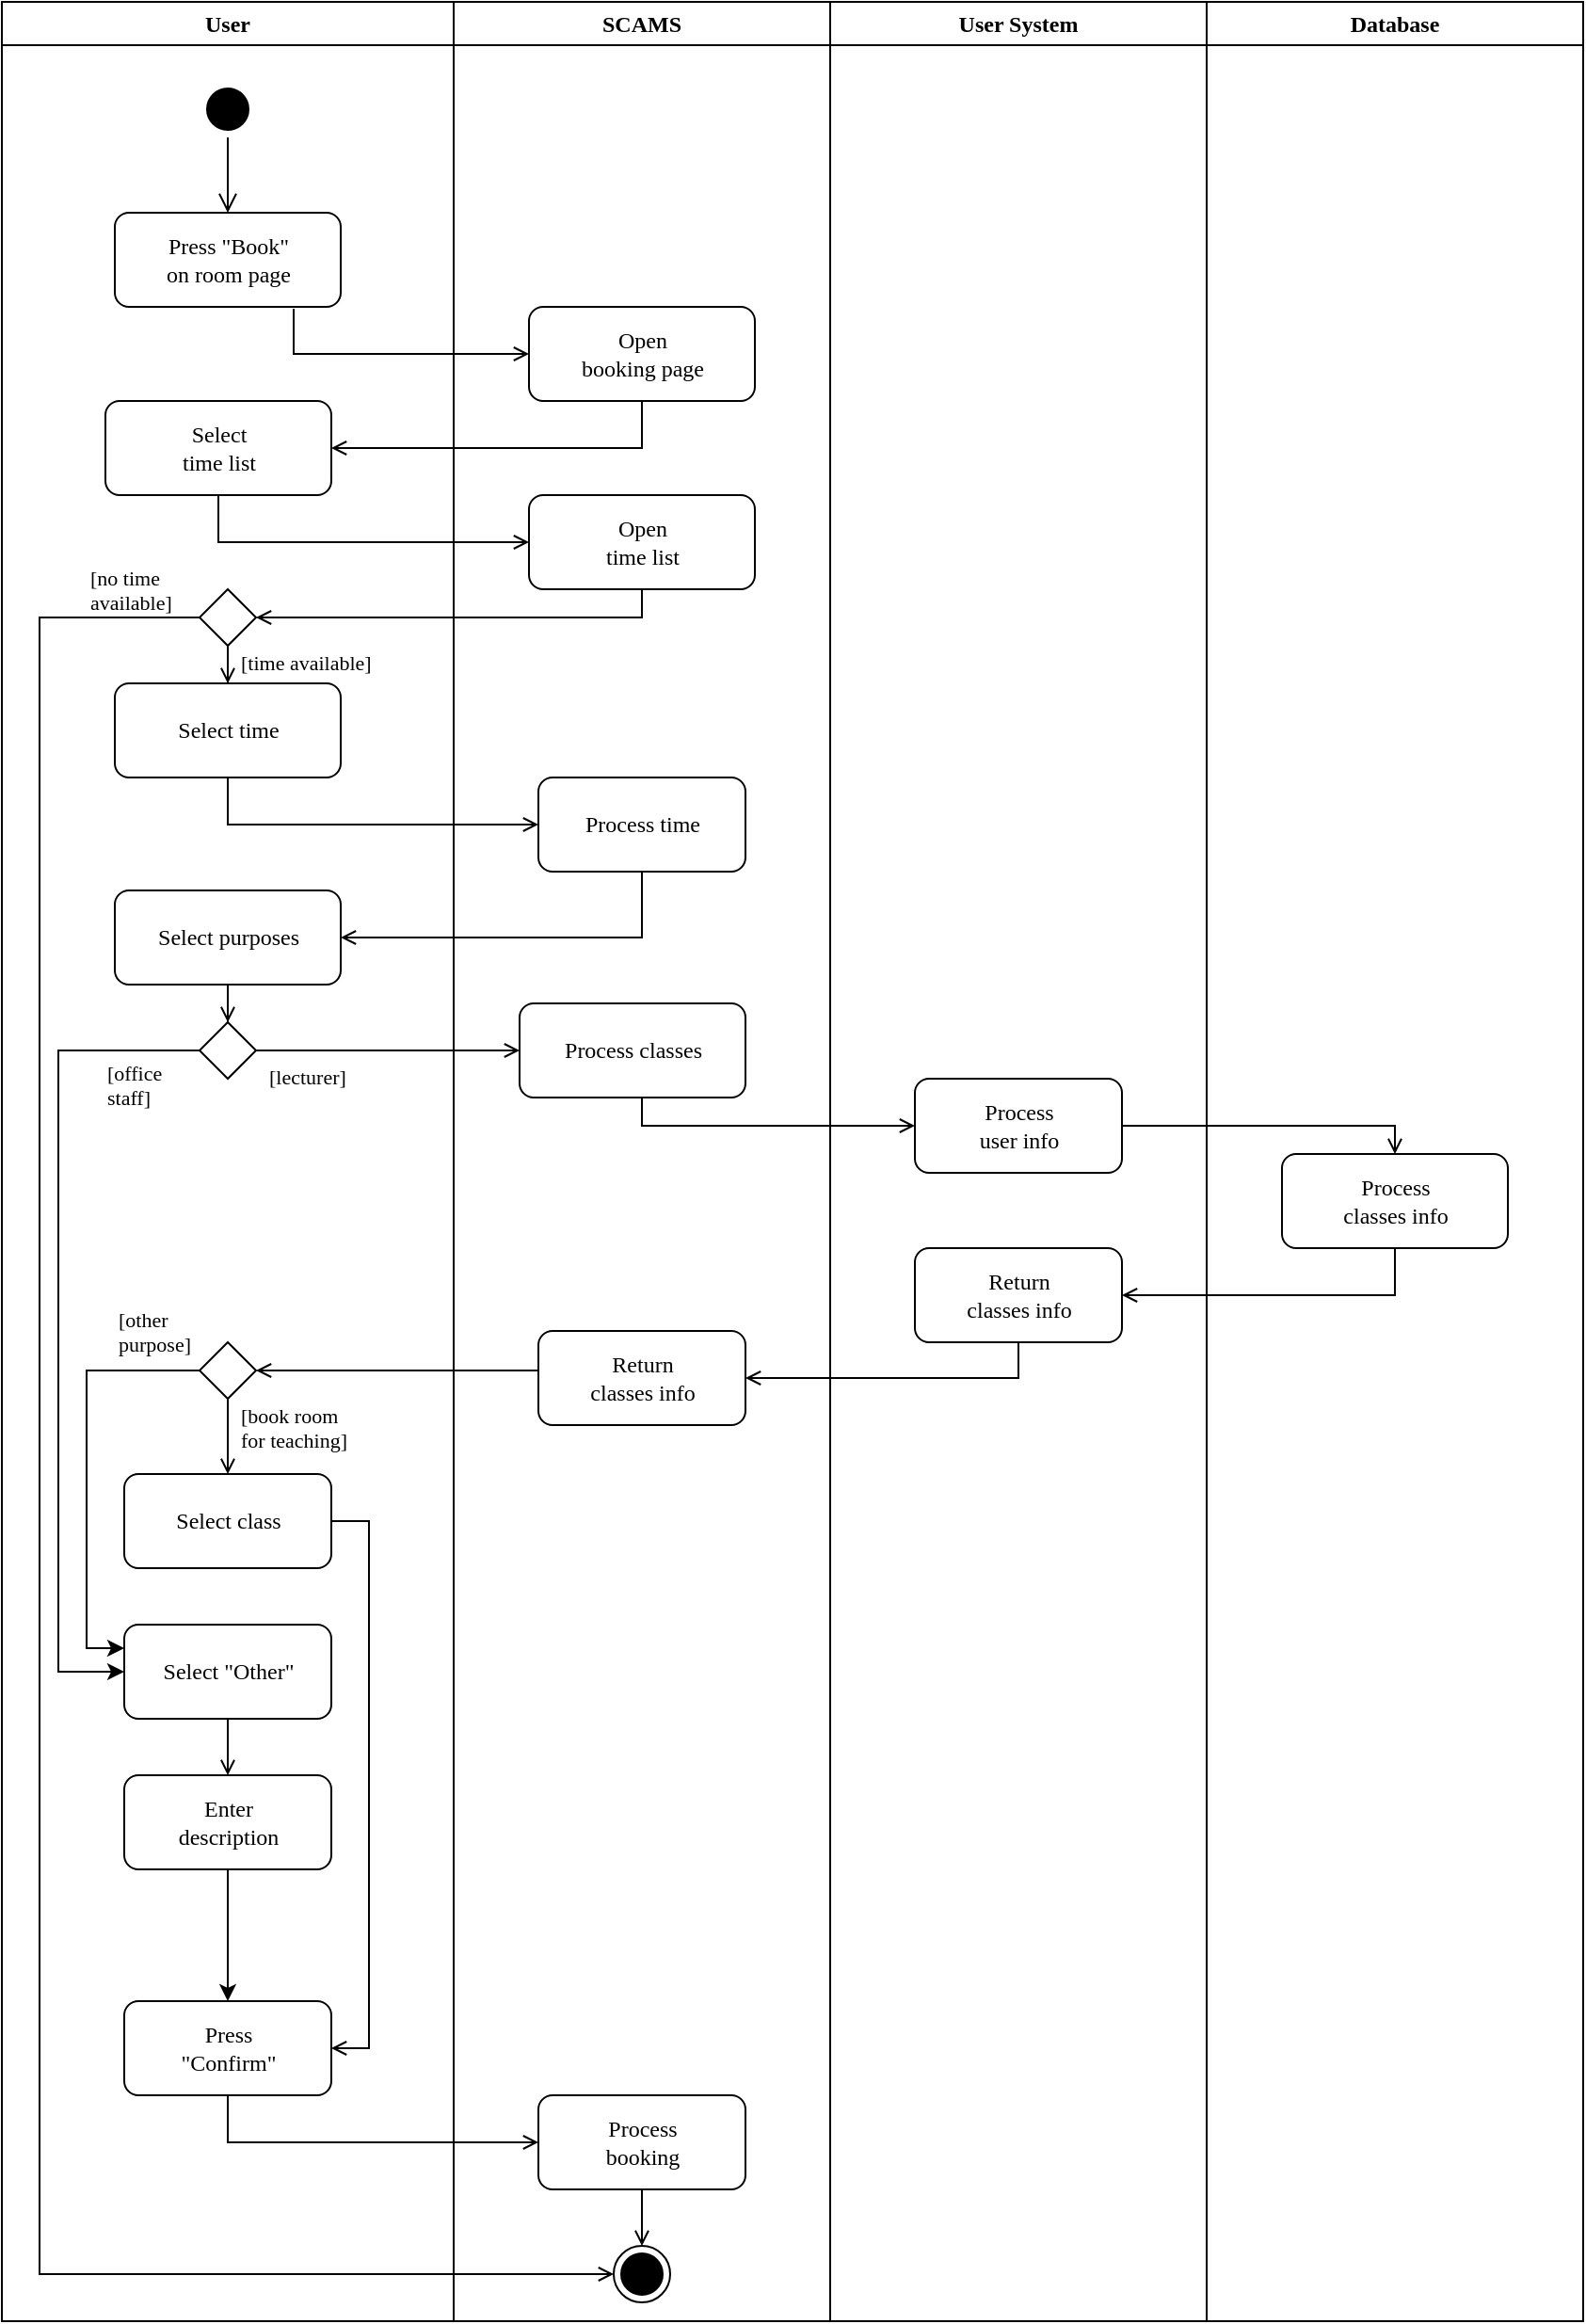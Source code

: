 <mxfile version="12.1.3" type="device" pages="1"><diagram id="PALX84FSjzaL6gc5M8bZ" name="Page-1"><mxGraphModel dx="1024" dy="539" grid="1" gridSize="10" guides="1" tooltips="1" connect="1" arrows="1" fold="1" page="1" pageScale="1" pageWidth="850" pageHeight="1100" math="0" shadow="0"><root><mxCell id="0"/><mxCell id="1" parent="0"/><mxCell id="JKZtMfioOEYsKmt426u1-36" value="User" style="swimlane;whiteSpace=wrap;strokeColor=#000000;fontFamily=Lucida Console;html=1;verticalAlign=middle;fontSize=12;" parent="1" vertex="1"><mxGeometry x="160" y="128" width="240" height="1232" as="geometry"/></mxCell><mxCell id="JKZtMfioOEYsKmt426u1-37" value="" style="ellipse;shape=startState;fillColor=#000000;strokeColor=#000000;fontFamily=Lucida Console;html=1;verticalAlign=middle;fontSize=12;" parent="JKZtMfioOEYsKmt426u1-36" vertex="1"><mxGeometry x="105" y="42" width="30" height="30" as="geometry"/></mxCell><mxCell id="JKZtMfioOEYsKmt426u1-38" value="" style="edgeStyle=elbowEdgeStyle;elbow=horizontal;verticalAlign=middle;endArrow=open;endSize=8;strokeColor=#000000;endFill=1;rounded=0;fontFamily=Lucida Console;html=1;fontSize=12;entryX=0.5;entryY=0;entryDx=0;entryDy=0;exitX=0.5;exitY=1;exitDx=0;exitDy=0;" parent="JKZtMfioOEYsKmt426u1-36" source="JKZtMfioOEYsKmt426u1-37" target="JKZtMfioOEYsKmt426u1-39" edge="1"><mxGeometry x="100" y="40" as="geometry"><mxPoint x="115" y="110" as="targetPoint"/></mxGeometry></mxCell><mxCell id="JKZtMfioOEYsKmt426u1-39" value="&lt;div&gt;Press &quot;Book&quot;&lt;/div&gt;&lt;div&gt;on room page&lt;br&gt;&lt;/div&gt;" style="strokeColor=#000000;fontFamily=Lucida Console;html=1;verticalAlign=middle;fontSize=12;rounded=1;" parent="JKZtMfioOEYsKmt426u1-36" vertex="1"><mxGeometry x="60" y="112" width="120" height="50" as="geometry"/></mxCell><mxCell id="JKZtMfioOEYsKmt426u1-90" value="&lt;div&gt;Select &lt;br&gt;&lt;/div&gt;&lt;div&gt;time list&lt;/div&gt;" style="strokeColor=#000000;fontFamily=Lucida Console;html=1;verticalAlign=middle;fontSize=12;rounded=1;" parent="JKZtMfioOEYsKmt426u1-36" vertex="1"><mxGeometry x="55" y="212" width="120" height="50" as="geometry"/></mxCell><mxCell id="JKZtMfioOEYsKmt426u1-101" style="edgeStyle=orthogonalEdgeStyle;rounded=0;orthogonalLoop=1;jettySize=auto;html=1;entryX=0.5;entryY=0;entryDx=0;entryDy=0;endArrow=open;endFill=0;" parent="JKZtMfioOEYsKmt426u1-36" source="JKZtMfioOEYsKmt426u1-96" target="JKZtMfioOEYsKmt426u1-100" edge="1"><mxGeometry relative="1" as="geometry"/></mxCell><mxCell id="JKZtMfioOEYsKmt426u1-96" value="" style="rhombus;whiteSpace=wrap;html=1;rounded=0;strokeColor=#000000;fillColor=none;fontFamily=Lucida Console;fontSize=12;" parent="JKZtMfioOEYsKmt426u1-36" vertex="1"><mxGeometry x="105" y="312" width="30" height="30" as="geometry"/></mxCell><mxCell id="JKZtMfioOEYsKmt426u1-100" value="Select time" style="strokeColor=#000000;fontFamily=Lucida Console;html=1;verticalAlign=middle;fontSize=12;rounded=1;" parent="JKZtMfioOEYsKmt426u1-36" vertex="1"><mxGeometry x="60" y="362" width="120" height="50" as="geometry"/></mxCell><mxCell id="JKZtMfioOEYsKmt426u1-102" value="[time available]" style="text;html=1;resizable=0;points=[];autosize=1;align=left;verticalAlign=top;spacingTop=-4;fontFamily=Lucida Console;fontSize=11;" parent="JKZtMfioOEYsKmt426u1-36" vertex="1"><mxGeometry x="125" y="342" width="90" height="20" as="geometry"/></mxCell><mxCell id="JKZtMfioOEYsKmt426u1-131" style="edgeStyle=orthogonalEdgeStyle;rounded=0;orthogonalLoop=1;jettySize=auto;html=1;entryX=0.5;entryY=0;entryDx=0;entryDy=0;endArrow=open;endFill=0;" parent="JKZtMfioOEYsKmt426u1-36" source="JKZtMfioOEYsKmt426u1-106" target="JKZtMfioOEYsKmt426u1-127" edge="1"><mxGeometry relative="1" as="geometry"/></mxCell><mxCell id="JKZtMfioOEYsKmt426u1-106" value="Select purposes" style="strokeColor=#000000;fontFamily=Lucida Console;html=1;verticalAlign=middle;fontSize=12;rounded=1;" parent="JKZtMfioOEYsKmt426u1-36" vertex="1"><mxGeometry x="60" y="472" width="120" height="50" as="geometry"/></mxCell><mxCell id="JKZtMfioOEYsKmt426u1-161" style="edgeStyle=orthogonalEdgeStyle;rounded=0;orthogonalLoop=1;jettySize=auto;html=1;entryX=1;entryY=0.5;entryDx=0;entryDy=0;endArrow=open;endFill=0;" parent="JKZtMfioOEYsKmt426u1-36" source="JKZtMfioOEYsKmt426u1-120" target="JKZtMfioOEYsKmt426u1-155" edge="1"><mxGeometry relative="1" as="geometry"><Array as="points"><mxPoint x="195" y="807"/><mxPoint x="195" y="1087"/></Array><mxPoint x="135" y="1027" as="targetPoint"/></mxGeometry></mxCell><mxCell id="JKZtMfioOEYsKmt426u1-120" value="Select class" style="strokeColor=#000000;fontFamily=Lucida Console;html=1;verticalAlign=middle;fontSize=12;rounded=1;" parent="JKZtMfioOEYsKmt426u1-36" vertex="1"><mxGeometry x="65" y="782" width="110" height="50" as="geometry"/></mxCell><mxCell id="JKZtMfioOEYsKmt426u1-125" style="edgeStyle=orthogonalEdgeStyle;rounded=0;orthogonalLoop=1;jettySize=auto;html=1;entryX=0.5;entryY=0;entryDx=0;entryDy=0;endArrow=open;endFill=0;" parent="JKZtMfioOEYsKmt426u1-36" source="JKZtMfioOEYsKmt426u1-122" target="JKZtMfioOEYsKmt426u1-120" edge="1"><mxGeometry relative="1" as="geometry"/></mxCell><mxCell id="VU0pQlM2rGDLTm1cGwoR-5" style="edgeStyle=orthogonalEdgeStyle;rounded=0;orthogonalLoop=1;jettySize=auto;html=1;entryX=0;entryY=0.25;entryDx=0;entryDy=0;fontFamily=Lucida Console;fontSize=11;" edge="1" parent="JKZtMfioOEYsKmt426u1-36" source="JKZtMfioOEYsKmt426u1-122" target="JKZtMfioOEYsKmt426u1-134"><mxGeometry relative="1" as="geometry"><Array as="points"><mxPoint x="45" y="727"/><mxPoint x="45" y="875"/></Array></mxGeometry></mxCell><mxCell id="JKZtMfioOEYsKmt426u1-122" value="" style="rhombus;whiteSpace=wrap;html=1;rounded=0;strokeColor=#000000;fillColor=none;fontFamily=Lucida Console;fontSize=12;" parent="JKZtMfioOEYsKmt426u1-36" vertex="1"><mxGeometry x="105" y="712" width="30" height="30" as="geometry"/></mxCell><mxCell id="JKZtMfioOEYsKmt426u1-126" value="&lt;div style=&quot;font-size: 11px;&quot;&gt;[book room &lt;br style=&quot;font-size: 11px;&quot;&gt;&lt;/div&gt;&lt;div style=&quot;font-size: 11px;&quot;&gt;for teaching]&lt;br style=&quot;font-size: 11px;&quot;&gt;&lt;/div&gt;" style="text;html=1;resizable=0;points=[];autosize=1;align=left;verticalAlign=top;spacingTop=-4;fontFamily=Lucida Console;fontSize=11;" parent="JKZtMfioOEYsKmt426u1-36" vertex="1"><mxGeometry x="125" y="742" width="80" height="30" as="geometry"/></mxCell><mxCell id="VU0pQlM2rGDLTm1cGwoR-3" style="edgeStyle=orthogonalEdgeStyle;rounded=0;orthogonalLoop=1;jettySize=auto;html=1;entryX=0;entryY=0.5;entryDx=0;entryDy=0;fontFamily=Lucida Console;fontSize=11;" edge="1" parent="JKZtMfioOEYsKmt426u1-36" source="JKZtMfioOEYsKmt426u1-127" target="JKZtMfioOEYsKmt426u1-134"><mxGeometry relative="1" as="geometry"><Array as="points"><mxPoint x="30" y="557"/><mxPoint x="30" y="887"/></Array></mxGeometry></mxCell><mxCell id="JKZtMfioOEYsKmt426u1-127" value="" style="rhombus;whiteSpace=wrap;html=1;rounded=0;strokeColor=#000000;fillColor=none;fontFamily=Lucida Console;fontSize=12;" parent="JKZtMfioOEYsKmt426u1-36" vertex="1"><mxGeometry x="105" y="542" width="30" height="30" as="geometry"/></mxCell><mxCell id="JKZtMfioOEYsKmt426u1-133" value="[lecturer]" style="text;html=1;resizable=0;points=[];autosize=1;align=left;verticalAlign=top;spacingTop=-4;fontFamily=Lucida Console;fontSize=11;" parent="JKZtMfioOEYsKmt426u1-36" vertex="1"><mxGeometry x="140" y="562" width="60" height="20" as="geometry"/></mxCell><mxCell id="JKZtMfioOEYsKmt426u1-145" value="" style="edgeStyle=orthogonalEdgeStyle;rounded=0;orthogonalLoop=1;jettySize=auto;html=1;endArrow=open;endFill=0;" parent="JKZtMfioOEYsKmt426u1-36" source="JKZtMfioOEYsKmt426u1-134" target="JKZtMfioOEYsKmt426u1-144" edge="1"><mxGeometry relative="1" as="geometry"/></mxCell><mxCell id="JKZtMfioOEYsKmt426u1-134" value="Select &quot;Other&quot;" style="strokeColor=#000000;fontFamily=Lucida Console;html=1;verticalAlign=middle;fontSize=12;rounded=1;" parent="JKZtMfioOEYsKmt426u1-36" vertex="1"><mxGeometry x="65" y="862" width="110" height="50" as="geometry"/></mxCell><mxCell id="VU0pQlM2rGDLTm1cGwoR-1" style="edgeStyle=orthogonalEdgeStyle;rounded=0;orthogonalLoop=1;jettySize=auto;html=1;fontFamily=Lucida Console;fontSize=11;" edge="1" parent="JKZtMfioOEYsKmt426u1-36" source="JKZtMfioOEYsKmt426u1-144" target="JKZtMfioOEYsKmt426u1-155"><mxGeometry relative="1" as="geometry"/></mxCell><mxCell id="JKZtMfioOEYsKmt426u1-144" value="&lt;div&gt;Enter &lt;br&gt;&lt;/div&gt;&lt;div&gt;description&lt;/div&gt;" style="strokeColor=#000000;fontFamily=Lucida Console;html=1;verticalAlign=middle;fontSize=12;rounded=1;" parent="JKZtMfioOEYsKmt426u1-36" vertex="1"><mxGeometry x="65" y="942" width="110" height="50" as="geometry"/></mxCell><mxCell id="JKZtMfioOEYsKmt426u1-136" value="&lt;div style=&quot;font-size: 11px;&quot;&gt;[other &lt;br style=&quot;font-size: 11px;&quot;&gt;&lt;/div&gt;&lt;div style=&quot;font-size: 11px;&quot;&gt;purpose]&lt;/div&gt;" style="text;html=1;resizable=0;points=[];autosize=1;align=left;verticalAlign=top;spacingTop=-4;fontFamily=Lucida Console;fontSize=11;" parent="JKZtMfioOEYsKmt426u1-36" vertex="1"><mxGeometry x="60" y="691" width="60" height="30" as="geometry"/></mxCell><mxCell id="JKZtMfioOEYsKmt426u1-155" value="&lt;div&gt;Press &lt;br&gt;&lt;/div&gt;&lt;div&gt;&quot;Confirm&quot;&lt;/div&gt;" style="strokeColor=#000000;fontFamily=Lucida Console;html=1;verticalAlign=middle;fontSize=12;rounded=1;" parent="JKZtMfioOEYsKmt426u1-36" vertex="1"><mxGeometry x="65" y="1062" width="110" height="50" as="geometry"/></mxCell><mxCell id="JKZtMfioOEYsKmt426u1-171" value="&lt;div style=&quot;font-size: 11px;&quot;&gt;[no time&lt;/div&gt;&lt;div style=&quot;font-size: 11px;&quot;&gt;available]&lt;br style=&quot;font-size: 11px;&quot;&gt;&lt;/div&gt;" style="text;html=1;resizable=0;points=[];autosize=1;align=left;verticalAlign=top;spacingTop=-4;fontFamily=Lucida Console;fontSize=11;" parent="JKZtMfioOEYsKmt426u1-36" vertex="1"><mxGeometry x="45" y="297" width="60" height="30" as="geometry"/></mxCell><mxCell id="JKZtMfioOEYsKmt426u1-142" value="&lt;div&gt;[office &lt;br&gt;&lt;/div&gt;&lt;div&gt;staff]&lt;/div&gt;" style="text;html=1;resizable=0;points=[];autosize=1;align=left;verticalAlign=top;spacingTop=-4;fontFamily=Lucida Console;fontSize=11;" parent="JKZtMfioOEYsKmt426u1-36" vertex="1"><mxGeometry x="54" y="560" width="60" height="30" as="geometry"/></mxCell><mxCell id="JKZtMfioOEYsKmt426u1-53" value="SCAMS" style="swimlane;whiteSpace=wrap;startSize=23;strokeColor=#000000;fontFamily=Lucida Console;html=1;verticalAlign=middle;fontSize=12;" parent="1" vertex="1"><mxGeometry x="400" y="128" width="200" height="1232" as="geometry"/></mxCell><mxCell id="JKZtMfioOEYsKmt426u1-54" value="&lt;div&gt;Open &lt;br&gt;&lt;/div&gt;&lt;div&gt;booking page&lt;/div&gt;" style="strokeColor=#000000;fontFamily=Lucida Console;html=1;verticalAlign=middle;fontSize=12;rounded=1;" parent="JKZtMfioOEYsKmt426u1-53" vertex="1"><mxGeometry x="40" y="162" width="120" height="50" as="geometry"/></mxCell><mxCell id="JKZtMfioOEYsKmt426u1-93" value="&lt;div&gt;Open &lt;br&gt;&lt;/div&gt;&lt;div&gt;time list&lt;br&gt;&lt;/div&gt;" style="strokeColor=#000000;fontFamily=Lucida Console;html=1;verticalAlign=middle;fontSize=12;rounded=1;" parent="JKZtMfioOEYsKmt426u1-53" vertex="1"><mxGeometry x="40" y="262" width="120" height="50" as="geometry"/></mxCell><mxCell id="JKZtMfioOEYsKmt426u1-103" value="Process time" style="strokeColor=#000000;fontFamily=Lucida Console;html=1;verticalAlign=middle;fontSize=12;rounded=1;" parent="JKZtMfioOEYsKmt426u1-53" vertex="1"><mxGeometry x="45" y="412" width="110" height="50" as="geometry"/></mxCell><mxCell id="JKZtMfioOEYsKmt426u1-108" value="Process classes" style="strokeColor=#000000;fontFamily=Lucida Console;html=1;verticalAlign=middle;fontSize=12;rounded=1;" parent="JKZtMfioOEYsKmt426u1-53" vertex="1"><mxGeometry x="35" y="532" width="120" height="50" as="geometry"/></mxCell><mxCell id="JKZtMfioOEYsKmt426u1-117" value="&lt;div&gt;Return &lt;br&gt;&lt;/div&gt;&lt;div&gt;classes info&lt;br&gt;&lt;/div&gt;" style="strokeColor=#000000;fontFamily=Lucida Console;html=1;verticalAlign=middle;fontSize=12;rounded=1;" parent="JKZtMfioOEYsKmt426u1-53" vertex="1"><mxGeometry x="45" y="706" width="110" height="50" as="geometry"/></mxCell><mxCell id="JKZtMfioOEYsKmt426u1-151" value="" style="ellipse;shape=endState;fillColor=#000000;strokeColor=#000000;fontFamily=Lucida Console;html=1;verticalAlign=middle;fontSize=12;" parent="JKZtMfioOEYsKmt426u1-53" vertex="1"><mxGeometry x="85" y="1192" width="30" height="30" as="geometry"/></mxCell><mxCell id="JKZtMfioOEYsKmt426u1-163" style="edgeStyle=orthogonalEdgeStyle;rounded=0;orthogonalLoop=1;jettySize=auto;html=1;entryX=0.5;entryY=0;entryDx=0;entryDy=0;endArrow=open;endFill=0;" parent="JKZtMfioOEYsKmt426u1-53" source="JKZtMfioOEYsKmt426u1-153" target="JKZtMfioOEYsKmt426u1-151" edge="1"><mxGeometry relative="1" as="geometry"/></mxCell><mxCell id="JKZtMfioOEYsKmt426u1-153" value="&lt;div&gt;Process &lt;br&gt;&lt;/div&gt;&lt;div&gt;booking&lt;/div&gt;" style="strokeColor=#000000;fontFamily=Lucida Console;html=1;verticalAlign=middle;fontSize=12;rounded=1;" parent="JKZtMfioOEYsKmt426u1-53" vertex="1"><mxGeometry x="45" y="1112" width="110" height="50" as="geometry"/></mxCell><mxCell id="JKZtMfioOEYsKmt426u1-64" value="User System" style="swimlane;whiteSpace=wrap;fontFamily=Lucida Console;html=1;verticalAlign=middle;fontSize=12;" parent="1" vertex="1"><mxGeometry x="600" y="128" width="200" height="1232" as="geometry"/></mxCell><mxCell id="JKZtMfioOEYsKmt426u1-65" value="" style="edgeStyle=orthogonalEdgeStyle;rounded=0;orthogonalLoop=1;jettySize=auto;html=1;strokeColor=#000000;fontFamily=Lucida Console;fontSize=12;endArrow=open;endFill=0;" parent="JKZtMfioOEYsKmt426u1-64" edge="1"><mxGeometry relative="1" as="geometry"><mxPoint x="100" y="310" as="sourcePoint"/></mxGeometry></mxCell><mxCell id="JKZtMfioOEYsKmt426u1-110" value="&lt;div&gt;Process&lt;/div&gt;&lt;div&gt;user info&lt;br&gt;&lt;/div&gt;" style="strokeColor=#000000;fontFamily=Lucida Console;html=1;verticalAlign=middle;fontSize=12;rounded=1;" parent="JKZtMfioOEYsKmt426u1-64" vertex="1"><mxGeometry x="45" y="572" width="110" height="50" as="geometry"/></mxCell><mxCell id="JKZtMfioOEYsKmt426u1-115" value="&lt;div&gt;Return &lt;br&gt;&lt;/div&gt;&lt;div&gt;classes info&lt;br&gt;&lt;/div&gt;" style="strokeColor=#000000;fontFamily=Lucida Console;html=1;verticalAlign=middle;fontSize=12;rounded=1;" parent="JKZtMfioOEYsKmt426u1-64" vertex="1"><mxGeometry x="45" y="662" width="110" height="50" as="geometry"/></mxCell><mxCell id="JKZtMfioOEYsKmt426u1-71" value="" style="endArrow=open;strokeColor=#000000;endFill=1;rounded=0;fontFamily=Lucida Console;html=1;verticalAlign=middle;fontSize=12;" parent="1" target="JKZtMfioOEYsKmt426u1-54" edge="1"><mxGeometry relative="1" as="geometry"><mxPoint x="315" y="291" as="sourcePoint"/><Array as="points"><mxPoint x="315" y="315"/></Array></mxGeometry></mxCell><mxCell id="JKZtMfioOEYsKmt426u1-83" value="Database" style="swimlane;whiteSpace=wrap;fontFamily=Lucida Console;html=1;verticalAlign=middle;fontSize=12;" parent="1" vertex="1"><mxGeometry x="800" y="128" width="200" height="1232" as="geometry"/></mxCell><mxCell id="JKZtMfioOEYsKmt426u1-84" value="" style="edgeStyle=orthogonalEdgeStyle;rounded=0;orthogonalLoop=1;jettySize=auto;html=1;strokeColor=#000000;fontFamily=Lucida Console;fontSize=12;endArrow=open;endFill=0;" parent="JKZtMfioOEYsKmt426u1-83" edge="1"><mxGeometry relative="1" as="geometry"><mxPoint x="100" y="332" as="targetPoint"/></mxGeometry></mxCell><mxCell id="JKZtMfioOEYsKmt426u1-113" value="&lt;div&gt;Process&lt;/div&gt;&lt;div&gt;classes info&lt;br&gt;&lt;/div&gt;" style="strokeColor=#000000;fontFamily=Lucida Console;html=1;verticalAlign=middle;fontSize=12;rounded=1;" parent="JKZtMfioOEYsKmt426u1-83" vertex="1"><mxGeometry x="40" y="612" width="120" height="50" as="geometry"/></mxCell><mxCell id="JKZtMfioOEYsKmt426u1-92" style="edgeStyle=orthogonalEdgeStyle;rounded=0;orthogonalLoop=1;jettySize=auto;html=1;entryX=1;entryY=0.5;entryDx=0;entryDy=0;endArrow=open;endFill=0;" parent="1" source="JKZtMfioOEYsKmt426u1-54" target="JKZtMfioOEYsKmt426u1-90" edge="1"><mxGeometry relative="1" as="geometry"><Array as="points"><mxPoint x="500" y="365"/></Array></mxGeometry></mxCell><mxCell id="JKZtMfioOEYsKmt426u1-94" value="" style="edgeStyle=orthogonalEdgeStyle;rounded=0;orthogonalLoop=1;jettySize=auto;html=1;endArrow=open;endFill=0;" parent="1" source="JKZtMfioOEYsKmt426u1-90" target="JKZtMfioOEYsKmt426u1-93" edge="1"><mxGeometry relative="1" as="geometry"><Array as="points"><mxPoint x="275" y="415"/></Array></mxGeometry></mxCell><mxCell id="JKZtMfioOEYsKmt426u1-97" style="edgeStyle=orthogonalEdgeStyle;rounded=0;orthogonalLoop=1;jettySize=auto;html=1;entryX=1;entryY=0.5;entryDx=0;entryDy=0;endArrow=open;endFill=0;" parent="1" source="JKZtMfioOEYsKmt426u1-93" target="JKZtMfioOEYsKmt426u1-96" edge="1"><mxGeometry relative="1" as="geometry"><Array as="points"><mxPoint x="500" y="455"/></Array></mxGeometry></mxCell><mxCell id="JKZtMfioOEYsKmt426u1-104" style="edgeStyle=orthogonalEdgeStyle;rounded=0;orthogonalLoop=1;jettySize=auto;html=1;entryX=0;entryY=0.5;entryDx=0;entryDy=0;endArrow=open;endFill=0;exitX=0.5;exitY=1;exitDx=0;exitDy=0;" parent="1" source="JKZtMfioOEYsKmt426u1-100" target="JKZtMfioOEYsKmt426u1-103" edge="1"><mxGeometry relative="1" as="geometry"/></mxCell><mxCell id="JKZtMfioOEYsKmt426u1-107" style="edgeStyle=orthogonalEdgeStyle;rounded=0;orthogonalLoop=1;jettySize=auto;html=1;entryX=1;entryY=0.5;entryDx=0;entryDy=0;endArrow=open;endFill=0;" parent="1" source="JKZtMfioOEYsKmt426u1-103" target="JKZtMfioOEYsKmt426u1-106" edge="1"><mxGeometry relative="1" as="geometry"><Array as="points"><mxPoint x="500" y="625"/></Array></mxGeometry></mxCell><mxCell id="JKZtMfioOEYsKmt426u1-112" style="edgeStyle=orthogonalEdgeStyle;rounded=0;orthogonalLoop=1;jettySize=auto;html=1;endArrow=open;endFill=0;" parent="1" source="JKZtMfioOEYsKmt426u1-108" target="JKZtMfioOEYsKmt426u1-110" edge="1"><mxGeometry relative="1" as="geometry"><Array as="points"><mxPoint x="500" y="725"/></Array></mxGeometry></mxCell><mxCell id="JKZtMfioOEYsKmt426u1-114" style="edgeStyle=orthogonalEdgeStyle;rounded=0;orthogonalLoop=1;jettySize=auto;html=1;entryX=0.5;entryY=0;entryDx=0;entryDy=0;endArrow=open;endFill=0;" parent="1" source="JKZtMfioOEYsKmt426u1-110" target="JKZtMfioOEYsKmt426u1-113" edge="1"><mxGeometry relative="1" as="geometry"><Array as="points"><mxPoint x="900" y="725"/></Array></mxGeometry></mxCell><mxCell id="JKZtMfioOEYsKmt426u1-116" style="edgeStyle=orthogonalEdgeStyle;rounded=0;orthogonalLoop=1;jettySize=auto;html=1;entryX=1;entryY=0.5;entryDx=0;entryDy=0;endArrow=open;endFill=0;" parent="1" source="JKZtMfioOEYsKmt426u1-113" target="JKZtMfioOEYsKmt426u1-115" edge="1"><mxGeometry relative="1" as="geometry"><Array as="points"><mxPoint x="900" y="815"/></Array></mxGeometry></mxCell><mxCell id="JKZtMfioOEYsKmt426u1-118" style="edgeStyle=orthogonalEdgeStyle;rounded=0;orthogonalLoop=1;jettySize=auto;html=1;entryX=1;entryY=0.5;entryDx=0;entryDy=0;endArrow=open;endFill=0;" parent="1" source="JKZtMfioOEYsKmt426u1-115" target="JKZtMfioOEYsKmt426u1-117" edge="1"><mxGeometry relative="1" as="geometry"><Array as="points"><mxPoint x="700" y="859"/></Array></mxGeometry></mxCell><mxCell id="JKZtMfioOEYsKmt426u1-121" style="edgeStyle=orthogonalEdgeStyle;rounded=0;orthogonalLoop=1;jettySize=auto;html=1;entryX=1;entryY=0.5;entryDx=0;entryDy=0;endArrow=open;endFill=0;" parent="1" source="JKZtMfioOEYsKmt426u1-117" target="JKZtMfioOEYsKmt426u1-122" edge="1"><mxGeometry relative="1" as="geometry"><Array as="points"><mxPoint x="340" y="855"/><mxPoint x="340" y="855"/></Array></mxGeometry></mxCell><mxCell id="JKZtMfioOEYsKmt426u1-132" style="edgeStyle=orthogonalEdgeStyle;rounded=0;orthogonalLoop=1;jettySize=auto;html=1;entryX=0;entryY=0.5;entryDx=0;entryDy=0;endArrow=open;endFill=0;" parent="1" source="JKZtMfioOEYsKmt426u1-127" target="JKZtMfioOEYsKmt426u1-108" edge="1"><mxGeometry relative="1" as="geometry"/></mxCell><mxCell id="JKZtMfioOEYsKmt426u1-157" style="edgeStyle=orthogonalEdgeStyle;rounded=0;orthogonalLoop=1;jettySize=auto;html=1;entryX=0;entryY=0.5;entryDx=0;entryDy=0;endArrow=open;endFill=0;" parent="1" source="JKZtMfioOEYsKmt426u1-155" target="JKZtMfioOEYsKmt426u1-153" edge="1"><mxGeometry relative="1" as="geometry"><Array as="points"><mxPoint x="280" y="1265"/></Array></mxGeometry></mxCell><mxCell id="JKZtMfioOEYsKmt426u1-170" style="edgeStyle=orthogonalEdgeStyle;rounded=0;orthogonalLoop=1;jettySize=auto;html=1;entryX=0;entryY=0.5;entryDx=0;entryDy=0;endArrow=open;endFill=0;" parent="1" source="JKZtMfioOEYsKmt426u1-96" target="JKZtMfioOEYsKmt426u1-151" edge="1"><mxGeometry relative="1" as="geometry"><Array as="points"><mxPoint x="180" y="455"/><mxPoint x="180" y="1335"/></Array></mxGeometry></mxCell></root></mxGraphModel></diagram></mxfile>